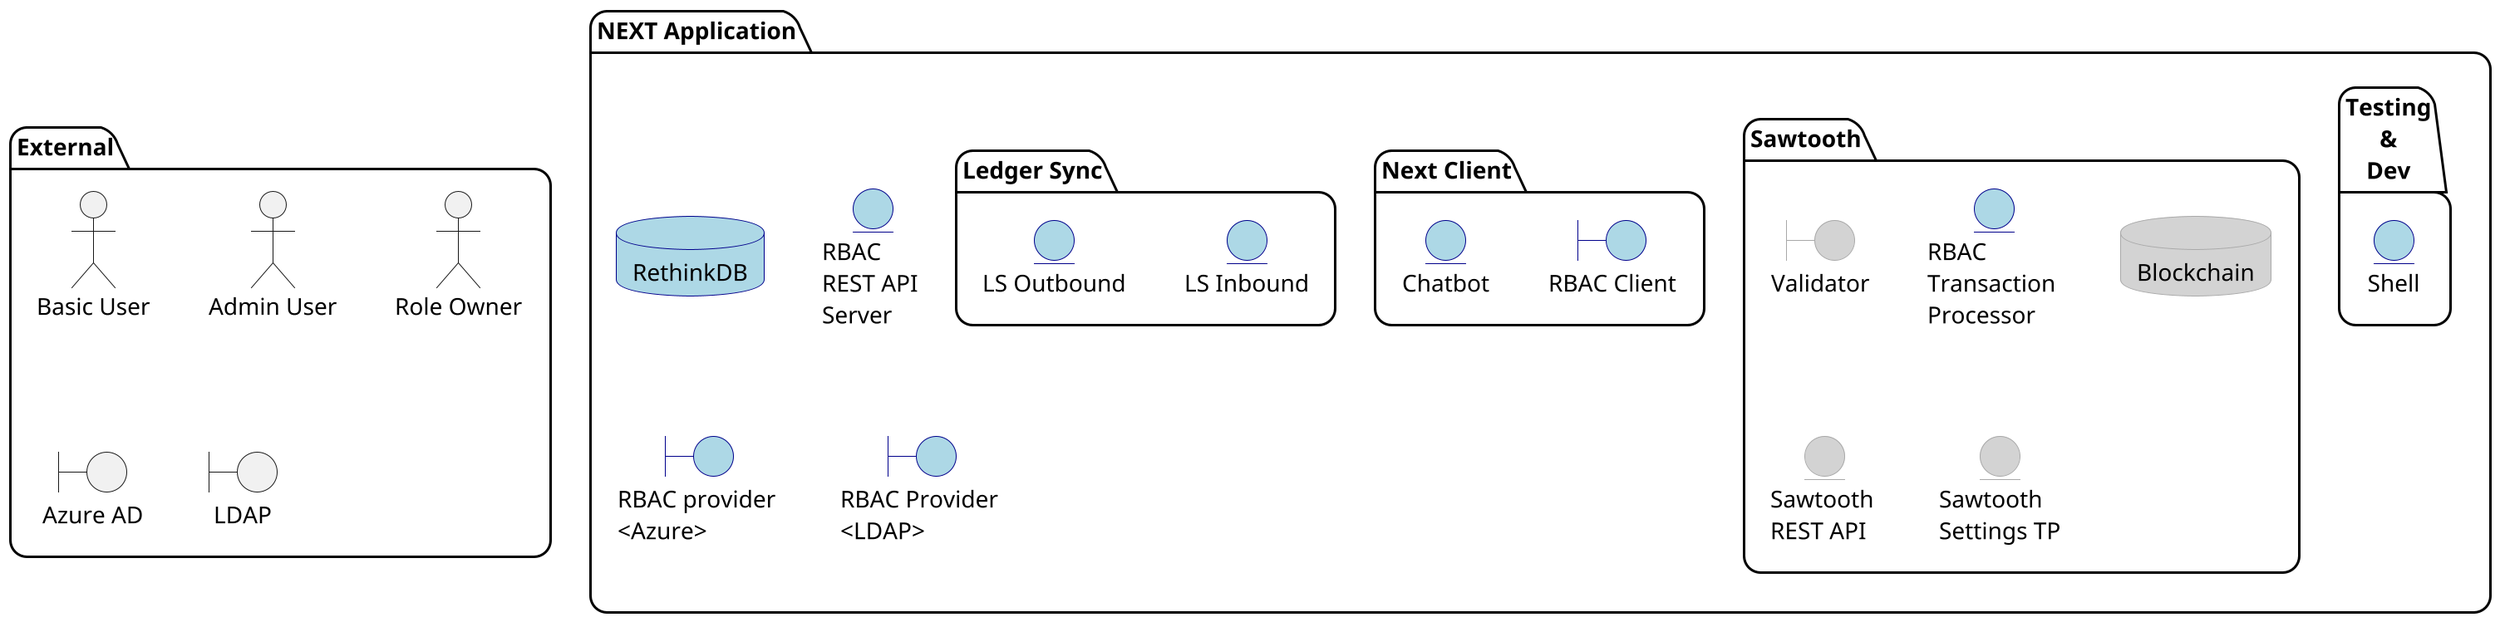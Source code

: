 @startuml architecture overview
    skinparam roundcorner 20
    hide stereotype
    scale 2

    skinparam database {
        BackgroundColor<<NEXT>> lightblue
        BorderColor<<NEXT>> darkblue
        BackgroundColor<<HYPERLEDGER>> lightgrey
        BorderColor<<HYPERLEDGER>> darkgrey
    }
    skinparam entity {
        BackgroundColor<<NEXT>> lightblue
        BorderColor<<NEXT>> darkblue
        BackgroundColor<<HYPERLEDGER>> Lightgrey
        BorderColor<<HYPERLEDGER>> darkgrey
    }
    skinparam boundary {
        BackgroundColor<<NEXT>> lightblue
        BorderColor<<NEXT>> darkblue
        BackgroundColor<<HYPERLEDGER>> Lightgrey
        BorderColor<<HYPERLEDGER>> darkgrey
    }

    package "External" {
        actor "Basic User"
        actor "Admin User"
        actor "Role Owner"
        boundary "Azure AD"
        boundary "LDAP"
    }

    package "NEXT Application" {
        database "RethinkDB" <<NEXT>>
        entity "RBAC \nREST API \nServer" <<NEXT>>
        boundary "RBAC provider \n<Azure>" <<NEXT>>
        boundary "RBAC Provider \n<LDAP>" <<NEXT>>
        package "Testing\n&\nDev" {
            entity "Shell" <<NEXT>>
        }
        package "Sawtooth" {
            boundary "Validator" <<HYPERLEDGER>>
            entity "RBAC \nTransaction \nProcessor" <<NEXT>>
            database "Blockchain" <<HYPERLEDGER>>
            entity "Sawtooth \nREST API" <<HYPERLEDGER>>
            entity "Sawtooth \nSettings TP" <<HYPERLEDGER>>
        }
        package "Next Client"{
            boundary "RBAC Client" <<NEXT>>
            entity "Chatbot" <<NEXT>>
        }
        package "Ledger Sync" {
            entity "LS Inbound" <<NEXT>>
            entity "LS Outbound" <<NEXT>>
        }
    }

@enduml
